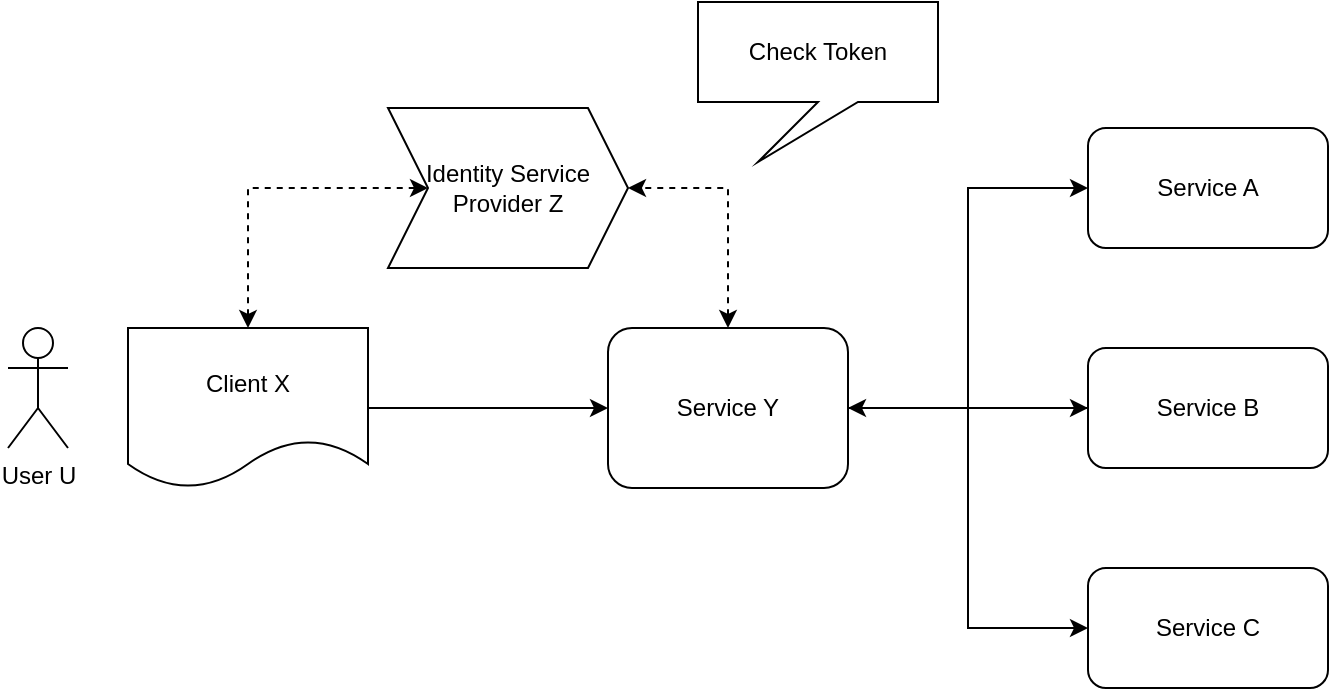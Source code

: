 <mxfile version="23.0.2" type="device" pages="3">
  <diagram name="Identity reuse - Niet transparante Orkestratie" id="TVhg6FZJYyUQbOfhvMYa">
    <mxGraphModel dx="1275" dy="924" grid="1" gridSize="10" guides="1" tooltips="1" connect="1" arrows="1" fold="1" page="1" pageScale="1" pageWidth="850" pageHeight="1100" math="0" shadow="0">
      <root>
        <mxCell id="sD2qBlh5hnlvkcfr3QLK-0" />
        <mxCell id="sD2qBlh5hnlvkcfr3QLK-1" parent="sD2qBlh5hnlvkcfr3QLK-0" />
        <mxCell id="sD2qBlh5hnlvkcfr3QLK-2" style="edgeStyle=orthogonalEdgeStyle;rounded=0;orthogonalLoop=1;jettySize=auto;html=1;entryX=0;entryY=0.5;entryDx=0;entryDy=0;" parent="sD2qBlh5hnlvkcfr3QLK-1" source="sD2qBlh5hnlvkcfr3QLK-5" target="sD2qBlh5hnlvkcfr3QLK-10" edge="1">
          <mxGeometry relative="1" as="geometry" />
        </mxCell>
        <mxCell id="sD2qBlh5hnlvkcfr3QLK-3" style="edgeStyle=orthogonalEdgeStyle;rounded=0;orthogonalLoop=1;jettySize=auto;html=1;entryX=0;entryY=0.5;entryDx=0;entryDy=0;" parent="sD2qBlh5hnlvkcfr3QLK-1" source="sD2qBlh5hnlvkcfr3QLK-5" target="sD2qBlh5hnlvkcfr3QLK-13" edge="1">
          <mxGeometry relative="1" as="geometry" />
        </mxCell>
        <mxCell id="sD2qBlh5hnlvkcfr3QLK-4" style="edgeStyle=orthogonalEdgeStyle;rounded=0;orthogonalLoop=1;jettySize=auto;html=1;entryX=0;entryY=0.5;entryDx=0;entryDy=0;" parent="sD2qBlh5hnlvkcfr3QLK-1" source="sD2qBlh5hnlvkcfr3QLK-5" target="sD2qBlh5hnlvkcfr3QLK-12" edge="1">
          <mxGeometry relative="1" as="geometry" />
        </mxCell>
        <mxCell id="sD2qBlh5hnlvkcfr3QLK-5" value="Service Y" style="rounded=1;whiteSpace=wrap;html=1;" parent="sD2qBlh5hnlvkcfr3QLK-1" vertex="1">
          <mxGeometry x="320" y="340" width="120" height="80" as="geometry" />
        </mxCell>
        <mxCell id="sD2qBlh5hnlvkcfr3QLK-6" style="edgeStyle=orthogonalEdgeStyle;rounded=0;orthogonalLoop=1;jettySize=auto;html=1;entryX=0;entryY=0.5;entryDx=0;entryDy=0;" parent="sD2qBlh5hnlvkcfr3QLK-1" source="sD2qBlh5hnlvkcfr3QLK-8" target="sD2qBlh5hnlvkcfr3QLK-5" edge="1">
          <mxGeometry relative="1" as="geometry" />
        </mxCell>
        <mxCell id="sD2qBlh5hnlvkcfr3QLK-7" style="edgeStyle=orthogonalEdgeStyle;rounded=0;orthogonalLoop=1;jettySize=auto;html=1;entryX=0;entryY=0.5;entryDx=0;entryDy=0;dashed=1;startArrow=classic;startFill=1;" parent="sD2qBlh5hnlvkcfr3QLK-1" source="sD2qBlh5hnlvkcfr3QLK-8" target="sD2qBlh5hnlvkcfr3QLK-15" edge="1">
          <mxGeometry relative="1" as="geometry">
            <Array as="points">
              <mxPoint x="140" y="270" />
            </Array>
          </mxGeometry>
        </mxCell>
        <mxCell id="sD2qBlh5hnlvkcfr3QLK-8" value="Client X" style="shape=document;whiteSpace=wrap;html=1;boundedLbl=1;" parent="sD2qBlh5hnlvkcfr3QLK-1" vertex="1">
          <mxGeometry x="80" y="340" width="120" height="80" as="geometry" />
        </mxCell>
        <mxCell id="sD2qBlh5hnlvkcfr3QLK-9" style="edgeStyle=orthogonalEdgeStyle;rounded=0;orthogonalLoop=1;jettySize=auto;html=1;dashed=1;exitX=0.5;exitY=0;exitDx=0;exitDy=0;startArrow=classic;startFill=1;" parent="sD2qBlh5hnlvkcfr3QLK-1" source="sD2qBlh5hnlvkcfr3QLK-5" target="sD2qBlh5hnlvkcfr3QLK-15" edge="1">
          <mxGeometry relative="1" as="geometry">
            <Array as="points">
              <mxPoint x="380" y="270" />
            </Array>
          </mxGeometry>
        </mxCell>
        <mxCell id="sD2qBlh5hnlvkcfr3QLK-10" value="Service A" style="rounded=1;whiteSpace=wrap;html=1;" parent="sD2qBlh5hnlvkcfr3QLK-1" vertex="1">
          <mxGeometry x="560" y="240" width="120" height="60" as="geometry" />
        </mxCell>
        <mxCell id="sD2qBlh5hnlvkcfr3QLK-11" style="edgeStyle=orthogonalEdgeStyle;rounded=0;orthogonalLoop=1;jettySize=auto;html=1;entryX=1;entryY=0.5;entryDx=0;entryDy=0;" parent="sD2qBlh5hnlvkcfr3QLK-1" source="sD2qBlh5hnlvkcfr3QLK-12" target="sD2qBlh5hnlvkcfr3QLK-5" edge="1">
          <mxGeometry relative="1" as="geometry" />
        </mxCell>
        <mxCell id="sD2qBlh5hnlvkcfr3QLK-12" value="Service B" style="rounded=1;whiteSpace=wrap;html=1;" parent="sD2qBlh5hnlvkcfr3QLK-1" vertex="1">
          <mxGeometry x="560" y="350" width="120" height="60" as="geometry" />
        </mxCell>
        <mxCell id="sD2qBlh5hnlvkcfr3QLK-13" value="Service C" style="rounded=1;whiteSpace=wrap;html=1;" parent="sD2qBlh5hnlvkcfr3QLK-1" vertex="1">
          <mxGeometry x="560" y="460" width="120" height="60" as="geometry" />
        </mxCell>
        <mxCell id="sD2qBlh5hnlvkcfr3QLK-15" value="Identity Service Provider Z" style="shape=step;perimeter=stepPerimeter;whiteSpace=wrap;html=1;fixedSize=1;" parent="sD2qBlh5hnlvkcfr3QLK-1" vertex="1">
          <mxGeometry x="210" y="230" width="120" height="80" as="geometry" />
        </mxCell>
        <mxCell id="sD2qBlh5hnlvkcfr3QLK-19" value="Check Token" style="shape=callout;whiteSpace=wrap;html=1;perimeter=calloutPerimeter;position2=0.25;" parent="sD2qBlh5hnlvkcfr3QLK-1" vertex="1">
          <mxGeometry x="365" y="177" width="120" height="80" as="geometry" />
        </mxCell>
        <mxCell id="G3wjGapwdX6rPhgUVmQW-0" value="User U" style="shape=umlActor;verticalLabelPosition=bottom;verticalAlign=top;html=1;outlineConnect=0;" parent="sD2qBlh5hnlvkcfr3QLK-1" vertex="1">
          <mxGeometry x="20" y="340" width="30" height="60" as="geometry" />
        </mxCell>
      </root>
    </mxGraphModel>
  </diagram>
  <diagram name="Identity propagation - Transparante Orkestratie" id="_rfSxsfPXFABy3d9pGol">
    <mxGraphModel dx="1275" dy="924" grid="1" gridSize="10" guides="1" tooltips="1" connect="1" arrows="1" fold="1" page="1" pageScale="1" pageWidth="850" pageHeight="1100" math="0" shadow="0">
      <root>
        <mxCell id="EHYHmaiTkJKFohf4Ew5H-0" />
        <mxCell id="EHYHmaiTkJKFohf4Ew5H-1" parent="EHYHmaiTkJKFohf4Ew5H-0" />
        <mxCell id="q_uElPZX7aL3MIyYJabv-2" style="edgeStyle=orthogonalEdgeStyle;rounded=0;orthogonalLoop=1;jettySize=auto;html=1;entryX=0;entryY=0.5;entryDx=0;entryDy=0;" parent="EHYHmaiTkJKFohf4Ew5H-1" source="EHYHmaiTkJKFohf4Ew5H-2" target="EHYHmaiTkJKFohf4Ew5H-4" edge="1">
          <mxGeometry relative="1" as="geometry" />
        </mxCell>
        <mxCell id="q_uElPZX7aL3MIyYJabv-3" style="edgeStyle=orthogonalEdgeStyle;rounded=0;orthogonalLoop=1;jettySize=auto;html=1;entryX=0;entryY=0.5;entryDx=0;entryDy=0;" parent="EHYHmaiTkJKFohf4Ew5H-1" source="EHYHmaiTkJKFohf4Ew5H-2" target="EHYHmaiTkJKFohf4Ew5H-6" edge="1">
          <mxGeometry relative="1" as="geometry" />
        </mxCell>
        <mxCell id="q_uElPZX7aL3MIyYJabv-4" style="edgeStyle=orthogonalEdgeStyle;rounded=0;orthogonalLoop=1;jettySize=auto;html=1;entryX=0;entryY=0.5;entryDx=0;entryDy=0;" parent="EHYHmaiTkJKFohf4Ew5H-1" source="EHYHmaiTkJKFohf4Ew5H-2" target="EHYHmaiTkJKFohf4Ew5H-5" edge="1">
          <mxGeometry relative="1" as="geometry" />
        </mxCell>
        <mxCell id="EHYHmaiTkJKFohf4Ew5H-2" value="Service Y" style="rounded=1;whiteSpace=wrap;html=1;" parent="EHYHmaiTkJKFohf4Ew5H-1" vertex="1">
          <mxGeometry x="320" y="340" width="120" height="80" as="geometry" />
        </mxCell>
        <mxCell id="q_uElPZX7aL3MIyYJabv-1" style="edgeStyle=orthogonalEdgeStyle;rounded=0;orthogonalLoop=1;jettySize=auto;html=1;entryX=0;entryY=0.5;entryDx=0;entryDy=0;startArrow=classic;startFill=1;" parent="EHYHmaiTkJKFohf4Ew5H-1" source="EHYHmaiTkJKFohf4Ew5H-3" target="EHYHmaiTkJKFohf4Ew5H-2" edge="1">
          <mxGeometry relative="1" as="geometry" />
        </mxCell>
        <mxCell id="q_uElPZX7aL3MIyYJabv-7" style="edgeStyle=orthogonalEdgeStyle;rounded=0;orthogonalLoop=1;jettySize=auto;html=1;entryX=0;entryY=0.5;entryDx=0;entryDy=0;startArrow=classic;startFill=1;dashed=1;" parent="EHYHmaiTkJKFohf4Ew5H-1" source="EHYHmaiTkJKFohf4Ew5H-3" target="q_uElPZX7aL3MIyYJabv-6" edge="1">
          <mxGeometry relative="1" as="geometry">
            <Array as="points">
              <mxPoint x="140" y="270" />
            </Array>
          </mxGeometry>
        </mxCell>
        <mxCell id="EHYHmaiTkJKFohf4Ew5H-3" value="Client X" style="shape=document;whiteSpace=wrap;html=1;boundedLbl=1;" parent="EHYHmaiTkJKFohf4Ew5H-1" vertex="1">
          <mxGeometry x="80" y="340" width="120" height="80" as="geometry" />
        </mxCell>
        <mxCell id="q_uElPZX7aL3MIyYJabv-12" style="edgeStyle=orthogonalEdgeStyle;rounded=0;orthogonalLoop=1;jettySize=auto;html=1;entryX=0.5;entryY=0;entryDx=0;entryDy=0;dashed=1;" parent="EHYHmaiTkJKFohf4Ew5H-1" source="EHYHmaiTkJKFohf4Ew5H-4" target="q_uElPZX7aL3MIyYJabv-6" edge="1">
          <mxGeometry relative="1" as="geometry">
            <Array as="points">
              <mxPoint x="720" y="270" />
              <mxPoint x="720" y="210" />
              <mxPoint x="270" y="210" />
            </Array>
          </mxGeometry>
        </mxCell>
        <mxCell id="EHYHmaiTkJKFohf4Ew5H-4" value="Service A" style="rounded=1;whiteSpace=wrap;html=1;" parent="EHYHmaiTkJKFohf4Ew5H-1" vertex="1">
          <mxGeometry x="560" y="240" width="120" height="60" as="geometry" />
        </mxCell>
        <mxCell id="q_uElPZX7aL3MIyYJabv-5" style="edgeStyle=orthogonalEdgeStyle;rounded=0;orthogonalLoop=1;jettySize=auto;html=1;entryX=1;entryY=0.5;entryDx=0;entryDy=0;" parent="EHYHmaiTkJKFohf4Ew5H-1" source="EHYHmaiTkJKFohf4Ew5H-5" target="EHYHmaiTkJKFohf4Ew5H-2" edge="1">
          <mxGeometry relative="1" as="geometry" />
        </mxCell>
        <mxCell id="EHYHmaiTkJKFohf4Ew5H-5" value="Service B" style="rounded=1;whiteSpace=wrap;html=1;" parent="EHYHmaiTkJKFohf4Ew5H-1" vertex="1">
          <mxGeometry x="560" y="350" width="120" height="60" as="geometry" />
        </mxCell>
        <mxCell id="EHYHmaiTkJKFohf4Ew5H-6" value="Service C" style="rounded=1;whiteSpace=wrap;html=1;" parent="EHYHmaiTkJKFohf4Ew5H-1" vertex="1">
          <mxGeometry x="560" y="460" width="120" height="60" as="geometry" />
        </mxCell>
        <mxCell id="q_uElPZX7aL3MIyYJabv-6" value="Identity Service Provider Z" style="shape=step;perimeter=stepPerimeter;whiteSpace=wrap;html=1;fixedSize=1;" parent="EHYHmaiTkJKFohf4Ew5H-1" vertex="1">
          <mxGeometry x="210" y="230" width="120" height="80" as="geometry" />
        </mxCell>
        <mxCell id="q_uElPZX7aL3MIyYJabv-13" value="Check Token" style="shape=callout;whiteSpace=wrap;html=1;perimeter=calloutPerimeter;position2=0.25;" parent="EHYHmaiTkJKFohf4Ew5H-1" vertex="1">
          <mxGeometry x="700" y="120" width="120" height="80" as="geometry" />
        </mxCell>
        <mxCell id="q_uElPZX7aL3MIyYJabv-15" value="" style="endArrow=none;dashed=1;html=1;rounded=0;entryX=1;entryY=0.5;entryDx=0;entryDy=0;" parent="EHYHmaiTkJKFohf4Ew5H-1" target="EHYHmaiTkJKFohf4Ew5H-5" edge="1">
          <mxGeometry width="50" height="50" relative="1" as="geometry">
            <mxPoint x="720" y="270" as="sourcePoint" />
            <mxPoint x="450" y="160" as="targetPoint" />
            <Array as="points">
              <mxPoint x="720" y="380" />
            </Array>
          </mxGeometry>
        </mxCell>
        <mxCell id="q_uElPZX7aL3MIyYJabv-16" value="" style="endArrow=none;dashed=1;html=1;rounded=0;" parent="EHYHmaiTkJKFohf4Ew5H-1" edge="1">
          <mxGeometry width="50" height="50" relative="1" as="geometry">
            <mxPoint x="720" y="383" as="sourcePoint" />
            <mxPoint x="680" y="491.8" as="targetPoint" />
            <Array as="points">
              <mxPoint x="720" y="493" />
            </Array>
          </mxGeometry>
        </mxCell>
        <mxCell id="BnIP_UFrEvCzizGmCwWl-0" value="User U" style="shape=umlActor;verticalLabelPosition=bottom;verticalAlign=top;html=1;outlineConnect=0;" parent="EHYHmaiTkJKFohf4Ew5H-1" vertex="1">
          <mxGeometry x="20" y="340" width="30" height="60" as="geometry" />
        </mxCell>
      </root>
    </mxGraphModel>
  </diagram>
  <diagram name="Federated Identity propagation- Federatief Transparante Orkestratie" id="jRCAMnrzfwnD-AthjrMk">
    <mxGraphModel dx="1275" dy="924" grid="1" gridSize="10" guides="1" tooltips="1" connect="1" arrows="1" fold="1" page="1" pageScale="1" pageWidth="850" pageHeight="1100" math="0" shadow="0">
      <root>
        <mxCell id="gMAhhcy13wnW3B1Agv1_-0" />
        <mxCell id="gMAhhcy13wnW3B1Agv1_-1" parent="gMAhhcy13wnW3B1Agv1_-0" />
        <mxCell id="gMAhhcy13wnW3B1Agv1_-2" style="edgeStyle=orthogonalEdgeStyle;rounded=0;orthogonalLoop=1;jettySize=auto;html=1;entryX=0;entryY=0.5;entryDx=0;entryDy=0;" parent="gMAhhcy13wnW3B1Agv1_-1" source="gMAhhcy13wnW3B1Agv1_-5" target="gMAhhcy13wnW3B1Agv1_-10" edge="1">
          <mxGeometry relative="1" as="geometry" />
        </mxCell>
        <mxCell id="gMAhhcy13wnW3B1Agv1_-4" style="edgeStyle=orthogonalEdgeStyle;rounded=0;orthogonalLoop=1;jettySize=auto;html=1;entryX=0;entryY=0.5;entryDx=0;entryDy=0;" parent="gMAhhcy13wnW3B1Agv1_-1" source="gMAhhcy13wnW3B1Agv1_-5" target="gMAhhcy13wnW3B1Agv1_-12" edge="1">
          <mxGeometry relative="1" as="geometry" />
        </mxCell>
        <mxCell id="gMAhhcy13wnW3B1Agv1_-5" value="Service Y" style="rounded=1;whiteSpace=wrap;html=1;" parent="gMAhhcy13wnW3B1Agv1_-1" vertex="1">
          <mxGeometry x="320" y="340" width="120" height="80" as="geometry" />
        </mxCell>
        <mxCell id="gMAhhcy13wnW3B1Agv1_-6" style="edgeStyle=orthogonalEdgeStyle;rounded=0;orthogonalLoop=1;jettySize=auto;html=1;entryX=0;entryY=0.5;entryDx=0;entryDy=0;startArrow=classic;startFill=1;" parent="gMAhhcy13wnW3B1Agv1_-1" source="gMAhhcy13wnW3B1Agv1_-8" target="gMAhhcy13wnW3B1Agv1_-5" edge="1">
          <mxGeometry relative="1" as="geometry" />
        </mxCell>
        <mxCell id="gMAhhcy13wnW3B1Agv1_-7" style="edgeStyle=orthogonalEdgeStyle;rounded=0;orthogonalLoop=1;jettySize=auto;html=1;entryX=0;entryY=0.5;entryDx=0;entryDy=0;startArrow=classic;startFill=1;dashed=1;" parent="gMAhhcy13wnW3B1Agv1_-1" source="gMAhhcy13wnW3B1Agv1_-8" target="gMAhhcy13wnW3B1Agv1_-15" edge="1">
          <mxGeometry relative="1" as="geometry">
            <Array as="points">
              <mxPoint x="140" y="270" />
            </Array>
          </mxGeometry>
        </mxCell>
        <mxCell id="gMAhhcy13wnW3B1Agv1_-8" value="Client X" style="shape=document;whiteSpace=wrap;html=1;boundedLbl=1;" parent="gMAhhcy13wnW3B1Agv1_-1" vertex="1">
          <mxGeometry x="80" y="340" width="120" height="80" as="geometry" />
        </mxCell>
        <mxCell id="gMAhhcy13wnW3B1Agv1_-9" style="edgeStyle=orthogonalEdgeStyle;rounded=0;orthogonalLoop=1;jettySize=auto;html=1;dashed=1;exitX=0;exitY=0.5;exitDx=0;exitDy=0;startArrow=classic;startFill=1;" parent="gMAhhcy13wnW3B1Agv1_-1" source="dXCB5kNJv2nUERafI0Bq-0" target="gMAhhcy13wnW3B1Agv1_-5" edge="1">
          <mxGeometry relative="1" as="geometry" />
        </mxCell>
        <mxCell id="gMAhhcy13wnW3B1Agv1_-10" value="Service A" style="rounded=1;whiteSpace=wrap;html=1;" parent="gMAhhcy13wnW3B1Agv1_-1" vertex="1">
          <mxGeometry x="560" y="240" width="120" height="60" as="geometry" />
        </mxCell>
        <mxCell id="gMAhhcy13wnW3B1Agv1_-11" style="edgeStyle=orthogonalEdgeStyle;rounded=0;orthogonalLoop=1;jettySize=auto;html=1;entryX=1;entryY=0.5;entryDx=0;entryDy=0;" parent="gMAhhcy13wnW3B1Agv1_-1" source="gMAhhcy13wnW3B1Agv1_-12" target="gMAhhcy13wnW3B1Agv1_-5" edge="1">
          <mxGeometry relative="1" as="geometry" />
        </mxCell>
        <mxCell id="gMAhhcy13wnW3B1Agv1_-12" value="Service B" style="rounded=1;whiteSpace=wrap;html=1;" parent="gMAhhcy13wnW3B1Agv1_-1" vertex="1">
          <mxGeometry x="560" y="350" width="120" height="60" as="geometry" />
        </mxCell>
        <mxCell id="gMAhhcy13wnW3B1Agv1_-15" value="Identity Service Provider Z" style="shape=step;perimeter=stepPerimeter;whiteSpace=wrap;html=1;fixedSize=1;" parent="gMAhhcy13wnW3B1Agv1_-1" vertex="1">
          <mxGeometry x="190" y="230" width="120" height="80" as="geometry" />
        </mxCell>
        <mxCell id="gMAhhcy13wnW3B1Agv1_-19" value="Check Tokens" style="shape=callout;whiteSpace=wrap;html=1;perimeter=calloutPerimeter;position2=0.33;base=10;rotation=90;horizontal=0;" parent="gMAhhcy13wnW3B1Agv1_-1" vertex="1">
          <mxGeometry x="790" y="320" width="40" height="120" as="geometry" />
        </mxCell>
        <mxCell id="gMAhhcy13wnW3B1Agv1_-20" value="" style="endArrow=none;dashed=1;html=1;rounded=0;entryX=1;entryY=0.5;entryDx=0;entryDy=0;exitX=0.25;exitY=1;exitDx=0;exitDy=0;" parent="gMAhhcy13wnW3B1Agv1_-1" source="dXCB5kNJv2nUERafI0Bq-1" target="gMAhhcy13wnW3B1Agv1_-12" edge="1">
          <mxGeometry width="50" height="50" relative="1" as="geometry">
            <mxPoint x="720" y="270" as="sourcePoint" />
            <mxPoint x="450" y="160" as="targetPoint" />
            <Array as="points">
              <mxPoint x="740" y="380" />
            </Array>
          </mxGeometry>
        </mxCell>
        <mxCell id="gMAhhcy13wnW3B1Agv1_-23" value="User U" style="shape=umlActor;verticalLabelPosition=bottom;verticalAlign=top;html=1;outlineConnect=0;" parent="gMAhhcy13wnW3B1Agv1_-1" vertex="1">
          <mxGeometry x="20" y="340" width="30" height="60" as="geometry" />
        </mxCell>
        <mxCell id="dXCB5kNJv2nUERafI0Bq-1" value="Identity Service Provider B-Z" style="shape=step;perimeter=stepPerimeter;whiteSpace=wrap;html=1;fixedSize=1;" parent="gMAhhcy13wnW3B1Agv1_-1" vertex="1">
          <mxGeometry x="710" y="177" width="120" height="80" as="geometry" />
        </mxCell>
        <mxCell id="dXCB5kNJv2nUERafI0Bq-2" value="" style="endArrow=none;dashed=1;html=1;rounded=0;entryX=1;entryY=0.5;entryDx=0;entryDy=0;exitX=0.25;exitY=1;exitDx=0;exitDy=0;" parent="gMAhhcy13wnW3B1Agv1_-1" source="dXCB5kNJv2nUERafI0Bq-0" target="gMAhhcy13wnW3B1Agv1_-10" edge="1">
          <mxGeometry width="50" height="50" relative="1" as="geometry">
            <mxPoint x="750" y="300" as="sourcePoint" />
            <mxPoint x="690" y="390" as="targetPoint" />
            <Array as="points">
              <mxPoint x="700" y="270" />
            </Array>
          </mxGeometry>
        </mxCell>
        <mxCell id="dXCB5kNJv2nUERafI0Bq-0" value="Identity Service Provider A-Z" style="shape=step;perimeter=stepPerimeter;whiteSpace=wrap;html=1;fixedSize=1;" parent="gMAhhcy13wnW3B1Agv1_-1" vertex="1">
          <mxGeometry x="670" y="120" width="120" height="80" as="geometry" />
        </mxCell>
        <mxCell id="fiHEMyQbmcT0Joeohih4-0" value="Token exchange" style="shape=callout;whiteSpace=wrap;html=1;perimeter=calloutPerimeter;position2=0.25;" parent="gMAhhcy13wnW3B1Agv1_-1" vertex="1">
          <mxGeometry x="440" y="70" width="120" height="80" as="geometry" />
        </mxCell>
        <mxCell id="81HitoKij6is1KsNAT3M-0" style="edgeStyle=orthogonalEdgeStyle;rounded=0;orthogonalLoop=1;jettySize=auto;html=1;dashed=1;exitX=1;exitY=0.5;exitDx=0;exitDy=0;entryX=0.25;entryY=0;entryDx=0;entryDy=0;startArrow=classic;startFill=1;" parent="gMAhhcy13wnW3B1Agv1_-1" source="gMAhhcy13wnW3B1Agv1_-15" target="gMAhhcy13wnW3B1Agv1_-5" edge="1">
          <mxGeometry relative="1" as="geometry">
            <mxPoint x="700" y="170" as="sourcePoint" />
            <mxPoint x="390" y="350" as="targetPoint" />
          </mxGeometry>
        </mxCell>
        <mxCell id="LkjsgTLm7ecOKUWoWrRd-0" value="Check Token" style="shape=callout;whiteSpace=wrap;html=1;perimeter=calloutPerimeter;position2=1;size=100;position=0.67;base=10;" parent="gMAhhcy13wnW3B1Agv1_-1" vertex="1">
          <mxGeometry x="210" y="120" width="120" height="140" as="geometry" />
        </mxCell>
      </root>
    </mxGraphModel>
  </diagram>
</mxfile>
